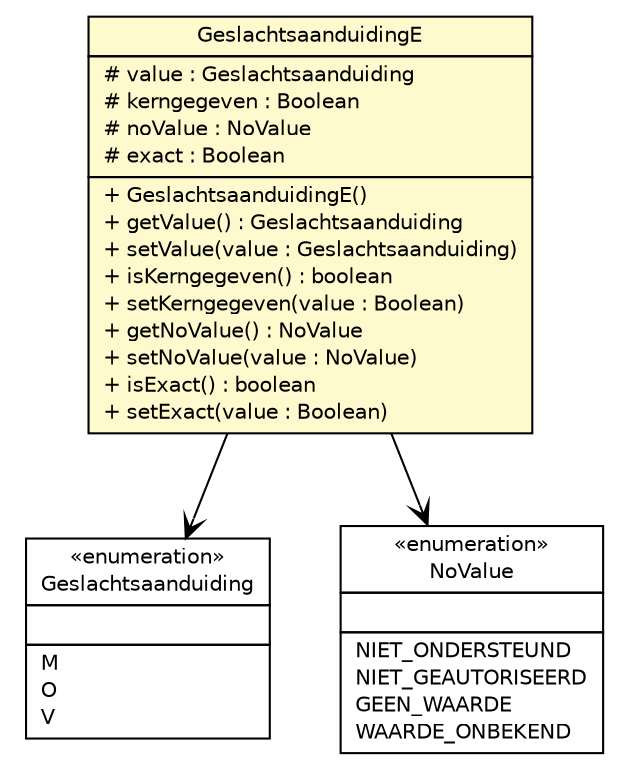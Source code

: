 #!/usr/local/bin/dot
#
# Class diagram 
# Generated by UMLGraph version R5_6-24-gf6e263 (http://www.umlgraph.org/)
#

digraph G {
	edge [fontname="Helvetica",fontsize=10,labelfontname="Helvetica",labelfontsize=10];
	node [fontname="Helvetica",fontsize=10,shape=plaintext];
	nodesep=0.25;
	ranksep=0.5;
	// nl.egem.stuf.sector.bg._0204.Geslachtsaanduiding
	c59962 [label=<<table title="nl.egem.stuf.sector.bg._0204.Geslachtsaanduiding" border="0" cellborder="1" cellspacing="0" cellpadding="2" port="p" href="./Geslachtsaanduiding.html">
		<tr><td><table border="0" cellspacing="0" cellpadding="1">
<tr><td align="center" balign="center"> &#171;enumeration&#187; </td></tr>
<tr><td align="center" balign="center"> Geslachtsaanduiding </td></tr>
		</table></td></tr>
		<tr><td><table border="0" cellspacing="0" cellpadding="1">
<tr><td align="left" balign="left">  </td></tr>
		</table></td></tr>
		<tr><td><table border="0" cellspacing="0" cellpadding="1">
<tr><td align="left" balign="left"> M </td></tr>
<tr><td align="left" balign="left"> O </td></tr>
<tr><td align="left" balign="left"> V </td></tr>
		</table></td></tr>
		</table>>, URL="./Geslachtsaanduiding.html", fontname="Helvetica", fontcolor="black", fontsize=10.0];
	// nl.egem.stuf.sector.bg._0204.GeslachtsaanduidingE
	c60111 [label=<<table title="nl.egem.stuf.sector.bg._0204.GeslachtsaanduidingE" border="0" cellborder="1" cellspacing="0" cellpadding="2" port="p" bgcolor="lemonChiffon" href="./GeslachtsaanduidingE.html">
		<tr><td><table border="0" cellspacing="0" cellpadding="1">
<tr><td align="center" balign="center"> GeslachtsaanduidingE </td></tr>
		</table></td></tr>
		<tr><td><table border="0" cellspacing="0" cellpadding="1">
<tr><td align="left" balign="left"> # value : Geslachtsaanduiding </td></tr>
<tr><td align="left" balign="left"> # kerngegeven : Boolean </td></tr>
<tr><td align="left" balign="left"> # noValue : NoValue </td></tr>
<tr><td align="left" balign="left"> # exact : Boolean </td></tr>
		</table></td></tr>
		<tr><td><table border="0" cellspacing="0" cellpadding="1">
<tr><td align="left" balign="left"> + GeslachtsaanduidingE() </td></tr>
<tr><td align="left" balign="left"> + getValue() : Geslachtsaanduiding </td></tr>
<tr><td align="left" balign="left"> + setValue(value : Geslachtsaanduiding) </td></tr>
<tr><td align="left" balign="left"> + isKerngegeven() : boolean </td></tr>
<tr><td align="left" balign="left"> + setKerngegeven(value : Boolean) </td></tr>
<tr><td align="left" balign="left"> + getNoValue() : NoValue </td></tr>
<tr><td align="left" balign="left"> + setNoValue(value : NoValue) </td></tr>
<tr><td align="left" balign="left"> + isExact() : boolean </td></tr>
<tr><td align="left" balign="left"> + setExact(value : Boolean) </td></tr>
		</table></td></tr>
		</table>>, URL="./GeslachtsaanduidingE.html", fontname="Helvetica", fontcolor="black", fontsize=10.0];
	// nl.egem.stuf.stuf0204.NoValue
	c60221 [label=<<table title="nl.egem.stuf.stuf0204.NoValue" border="0" cellborder="1" cellspacing="0" cellpadding="2" port="p" href="../../../stuf0204/NoValue.html">
		<tr><td><table border="0" cellspacing="0" cellpadding="1">
<tr><td align="center" balign="center"> &#171;enumeration&#187; </td></tr>
<tr><td align="center" balign="center"> NoValue </td></tr>
		</table></td></tr>
		<tr><td><table border="0" cellspacing="0" cellpadding="1">
<tr><td align="left" balign="left">  </td></tr>
		</table></td></tr>
		<tr><td><table border="0" cellspacing="0" cellpadding="1">
<tr><td align="left" balign="left"> NIET_ONDERSTEUND </td></tr>
<tr><td align="left" balign="left"> NIET_GEAUTORISEERD </td></tr>
<tr><td align="left" balign="left"> GEEN_WAARDE </td></tr>
<tr><td align="left" balign="left"> WAARDE_ONBEKEND </td></tr>
		</table></td></tr>
		</table>>, URL="../../../stuf0204/NoValue.html", fontname="Helvetica", fontcolor="black", fontsize=10.0];
	// nl.egem.stuf.sector.bg._0204.GeslachtsaanduidingE NAVASSOC nl.egem.stuf.sector.bg._0204.Geslachtsaanduiding
	c60111:p -> c59962:p [taillabel="", label="", headlabel="", fontname="Helvetica", fontcolor="black", fontsize=10.0, color="black", arrowhead=open];
	// nl.egem.stuf.sector.bg._0204.GeslachtsaanduidingE NAVASSOC nl.egem.stuf.stuf0204.NoValue
	c60111:p -> c60221:p [taillabel="", label="", headlabel="", fontname="Helvetica", fontcolor="black", fontsize=10.0, color="black", arrowhead=open];
}


